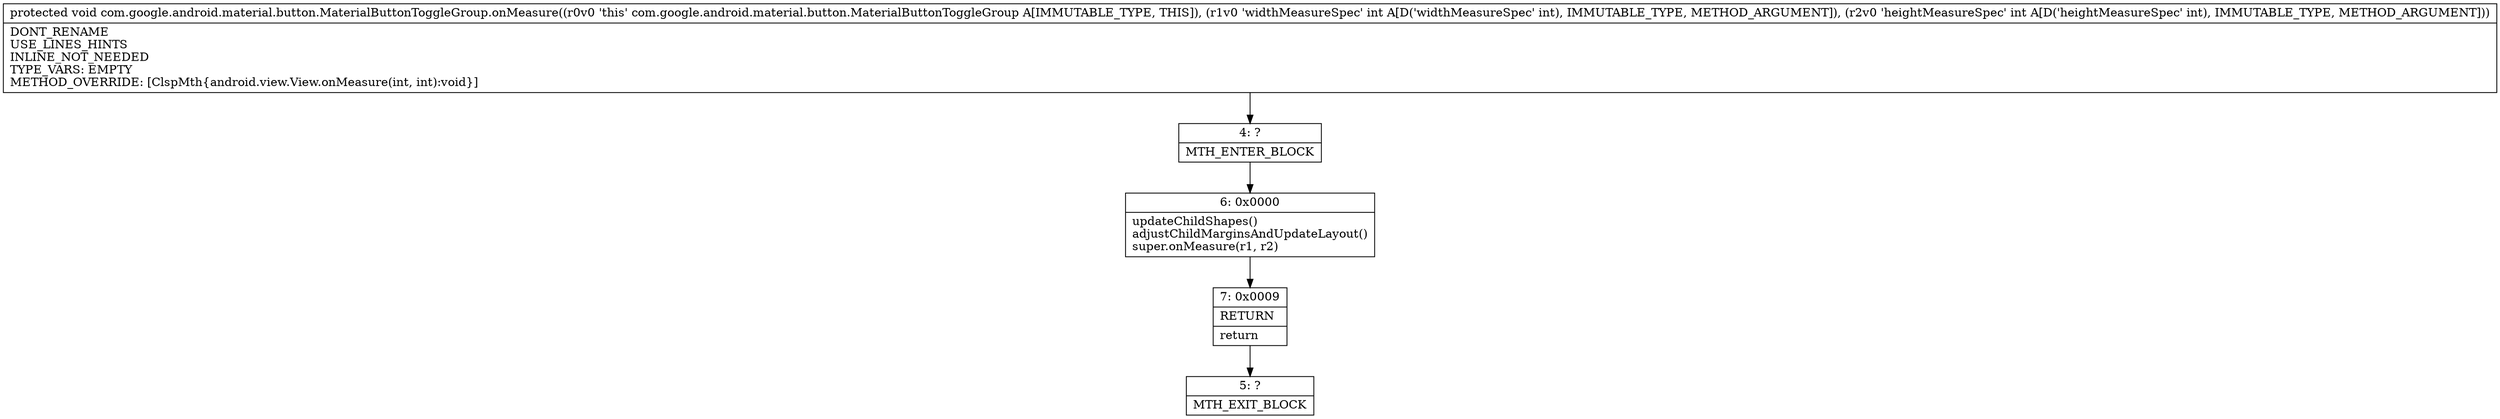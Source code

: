 digraph "CFG forcom.google.android.material.button.MaterialButtonToggleGroup.onMeasure(II)V" {
Node_4 [shape=record,label="{4\:\ ?|MTH_ENTER_BLOCK\l}"];
Node_6 [shape=record,label="{6\:\ 0x0000|updateChildShapes()\ladjustChildMarginsAndUpdateLayout()\lsuper.onMeasure(r1, r2)\l}"];
Node_7 [shape=record,label="{7\:\ 0x0009|RETURN\l|return\l}"];
Node_5 [shape=record,label="{5\:\ ?|MTH_EXIT_BLOCK\l}"];
MethodNode[shape=record,label="{protected void com.google.android.material.button.MaterialButtonToggleGroup.onMeasure((r0v0 'this' com.google.android.material.button.MaterialButtonToggleGroup A[IMMUTABLE_TYPE, THIS]), (r1v0 'widthMeasureSpec' int A[D('widthMeasureSpec' int), IMMUTABLE_TYPE, METHOD_ARGUMENT]), (r2v0 'heightMeasureSpec' int A[D('heightMeasureSpec' int), IMMUTABLE_TYPE, METHOD_ARGUMENT]))  | DONT_RENAME\lUSE_LINES_HINTS\lINLINE_NOT_NEEDED\lTYPE_VARS: EMPTY\lMETHOD_OVERRIDE: [ClspMth\{android.view.View.onMeasure(int, int):void\}]\l}"];
MethodNode -> Node_4;Node_4 -> Node_6;
Node_6 -> Node_7;
Node_7 -> Node_5;
}

